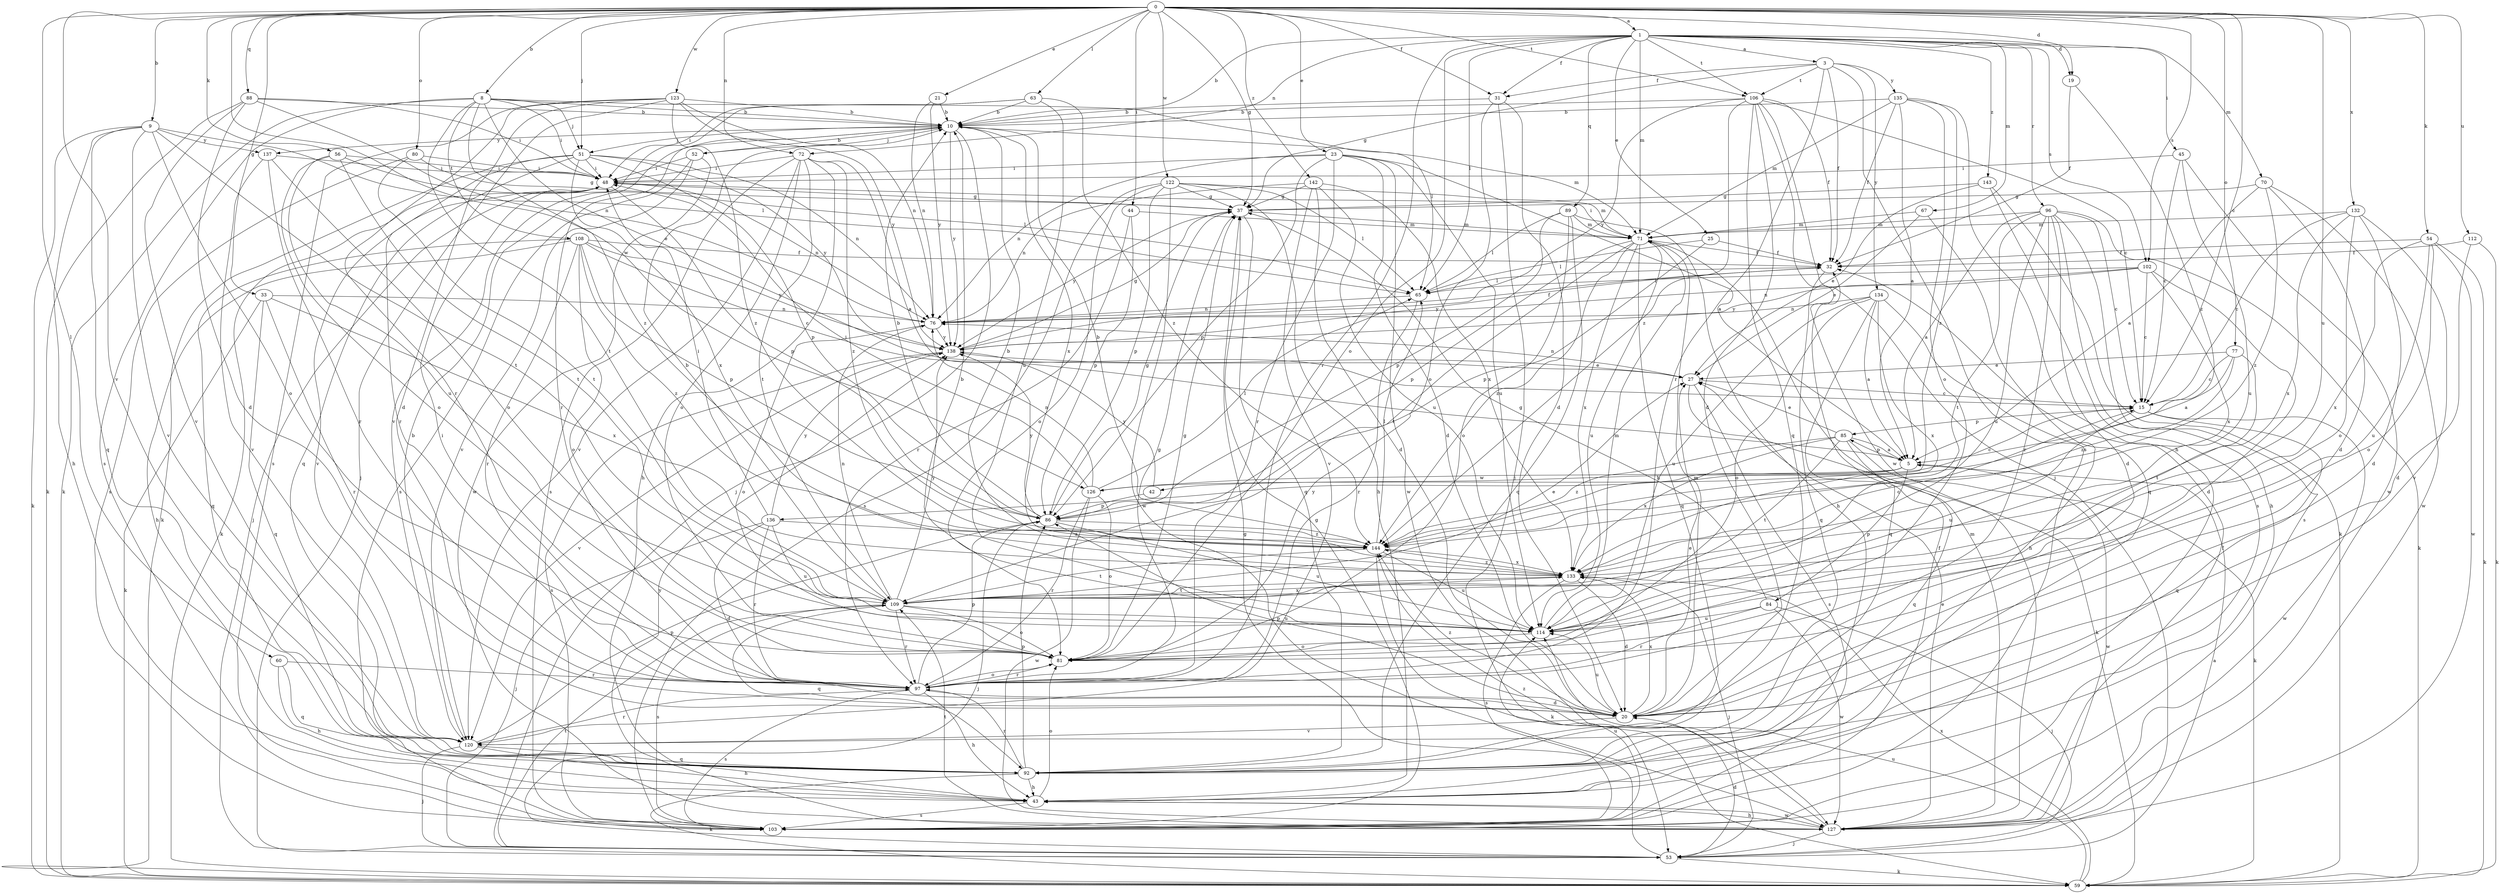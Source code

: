 strict digraph  {
0;
1;
3;
5;
8;
9;
10;
15;
19;
20;
21;
23;
25;
27;
31;
32;
33;
37;
42;
43;
44;
45;
48;
51;
52;
53;
54;
56;
59;
60;
63;
65;
67;
70;
71;
72;
76;
77;
80;
81;
84;
85;
86;
88;
89;
92;
96;
97;
102;
103;
106;
108;
109;
112;
114;
120;
122;
123;
126;
127;
132;
133;
134;
135;
136;
137;
138;
142;
143;
144;
0 -> 1  [label=a];
0 -> 8  [label=b];
0 -> 9  [label=b];
0 -> 15  [label=c];
0 -> 19  [label=d];
0 -> 21  [label=e];
0 -> 23  [label=e];
0 -> 31  [label=f];
0 -> 33  [label=g];
0 -> 37  [label=g];
0 -> 44  [label=i];
0 -> 51  [label=j];
0 -> 54  [label=k];
0 -> 56  [label=k];
0 -> 60  [label=l];
0 -> 63  [label=l];
0 -> 72  [label=n];
0 -> 77  [label=o];
0 -> 80  [label=o];
0 -> 88  [label=q];
0 -> 102  [label=s];
0 -> 106  [label=t];
0 -> 112  [label=u];
0 -> 114  [label=u];
0 -> 120  [label=v];
0 -> 122  [label=w];
0 -> 123  [label=w];
0 -> 126  [label=w];
0 -> 132  [label=x];
0 -> 142  [label=z];
1 -> 3  [label=a];
1 -> 10  [label=b];
1 -> 19  [label=d];
1 -> 25  [label=e];
1 -> 31  [label=f];
1 -> 45  [label=i];
1 -> 65  [label=l];
1 -> 67  [label=m];
1 -> 70  [label=m];
1 -> 71  [label=m];
1 -> 72  [label=n];
1 -> 81  [label=o];
1 -> 89  [label=q];
1 -> 96  [label=r];
1 -> 97  [label=r];
1 -> 102  [label=s];
1 -> 106  [label=t];
1 -> 143  [label=z];
3 -> 31  [label=f];
3 -> 32  [label=f];
3 -> 37  [label=g];
3 -> 97  [label=r];
3 -> 103  [label=s];
3 -> 106  [label=t];
3 -> 134  [label=y];
3 -> 135  [label=y];
5 -> 42  [label=h];
5 -> 84  [label=p];
5 -> 85  [label=p];
5 -> 126  [label=w];
5 -> 127  [label=w];
5 -> 136  [label=y];
8 -> 10  [label=b];
8 -> 27  [label=e];
8 -> 48  [label=i];
8 -> 51  [label=j];
8 -> 59  [label=k];
8 -> 65  [label=l];
8 -> 103  [label=s];
8 -> 108  [label=t];
8 -> 109  [label=t];
8 -> 144  [label=z];
9 -> 43  [label=h];
9 -> 59  [label=k];
9 -> 65  [label=l];
9 -> 81  [label=o];
9 -> 92  [label=q];
9 -> 109  [label=t];
9 -> 120  [label=v];
9 -> 137  [label=y];
10 -> 51  [label=j];
10 -> 52  [label=j];
10 -> 53  [label=j];
10 -> 71  [label=m];
10 -> 97  [label=r];
10 -> 133  [label=x];
10 -> 137  [label=y];
10 -> 138  [label=y];
15 -> 85  [label=p];
15 -> 92  [label=q];
15 -> 114  [label=u];
15 -> 127  [label=w];
19 -> 32  [label=f];
19 -> 144  [label=z];
20 -> 27  [label=e];
20 -> 71  [label=m];
20 -> 86  [label=p];
20 -> 114  [label=u];
20 -> 120  [label=v];
20 -> 133  [label=x];
20 -> 144  [label=z];
21 -> 10  [label=b];
21 -> 76  [label=n];
21 -> 138  [label=y];
23 -> 5  [label=a];
23 -> 20  [label=d];
23 -> 48  [label=i];
23 -> 76  [label=n];
23 -> 86  [label=p];
23 -> 97  [label=r];
23 -> 114  [label=u];
23 -> 127  [label=w];
25 -> 32  [label=f];
25 -> 65  [label=l];
25 -> 86  [label=p];
27 -> 15  [label=c];
27 -> 59  [label=k];
27 -> 76  [label=n];
27 -> 103  [label=s];
31 -> 10  [label=b];
31 -> 20  [label=d];
31 -> 53  [label=j];
31 -> 81  [label=o];
32 -> 65  [label=l];
32 -> 92  [label=q];
32 -> 138  [label=y];
33 -> 59  [label=k];
33 -> 76  [label=n];
33 -> 92  [label=q];
33 -> 97  [label=r];
33 -> 133  [label=x];
37 -> 71  [label=m];
37 -> 92  [label=q];
37 -> 138  [label=y];
42 -> 86  [label=p];
42 -> 138  [label=y];
43 -> 81  [label=o];
43 -> 103  [label=s];
43 -> 127  [label=w];
44 -> 71  [label=m];
44 -> 86  [label=p];
44 -> 97  [label=r];
45 -> 15  [label=c];
45 -> 48  [label=i];
45 -> 114  [label=u];
45 -> 127  [label=w];
48 -> 37  [label=g];
48 -> 53  [label=j];
48 -> 59  [label=k];
48 -> 76  [label=n];
48 -> 86  [label=p];
48 -> 120  [label=v];
51 -> 48  [label=i];
51 -> 59  [label=k];
51 -> 76  [label=n];
51 -> 86  [label=p];
51 -> 92  [label=q];
51 -> 97  [label=r];
51 -> 133  [label=x];
51 -> 138  [label=y];
52 -> 10  [label=b];
52 -> 48  [label=i];
52 -> 103  [label=s];
52 -> 120  [label=v];
52 -> 127  [label=w];
53 -> 5  [label=a];
53 -> 20  [label=d];
53 -> 37  [label=g];
53 -> 59  [label=k];
53 -> 109  [label=t];
54 -> 32  [label=f];
54 -> 59  [label=k];
54 -> 81  [label=o];
54 -> 114  [label=u];
54 -> 127  [label=w];
54 -> 133  [label=x];
56 -> 48  [label=i];
56 -> 65  [label=l];
56 -> 81  [label=o];
56 -> 109  [label=t];
56 -> 114  [label=u];
59 -> 114  [label=u];
59 -> 133  [label=x];
60 -> 43  [label=h];
60 -> 92  [label=q];
60 -> 97  [label=r];
63 -> 10  [label=b];
63 -> 48  [label=i];
63 -> 114  [label=u];
63 -> 120  [label=v];
63 -> 144  [label=z];
65 -> 76  [label=n];
65 -> 97  [label=r];
67 -> 27  [label=e];
67 -> 71  [label=m];
67 -> 92  [label=q];
70 -> 5  [label=a];
70 -> 20  [label=d];
70 -> 37  [label=g];
70 -> 127  [label=w];
70 -> 144  [label=z];
71 -> 32  [label=f];
71 -> 48  [label=i];
71 -> 86  [label=p];
71 -> 92  [label=q];
71 -> 109  [label=t];
71 -> 114  [label=u];
71 -> 133  [label=x];
71 -> 144  [label=z];
72 -> 5  [label=a];
72 -> 43  [label=h];
72 -> 48  [label=i];
72 -> 81  [label=o];
72 -> 103  [label=s];
72 -> 109  [label=t];
72 -> 120  [label=v];
72 -> 144  [label=z];
76 -> 32  [label=f];
76 -> 81  [label=o];
76 -> 138  [label=y];
77 -> 5  [label=a];
77 -> 15  [label=c];
77 -> 27  [label=e];
77 -> 109  [label=t];
77 -> 144  [label=z];
80 -> 37  [label=g];
80 -> 48  [label=i];
80 -> 103  [label=s];
80 -> 109  [label=t];
81 -> 37  [label=g];
81 -> 97  [label=r];
84 -> 37  [label=g];
84 -> 53  [label=j];
84 -> 97  [label=r];
84 -> 114  [label=u];
84 -> 127  [label=w];
85 -> 5  [label=a];
85 -> 27  [label=e];
85 -> 59  [label=k];
85 -> 92  [label=q];
85 -> 109  [label=t];
85 -> 133  [label=x];
85 -> 144  [label=z];
86 -> 10  [label=b];
86 -> 37  [label=g];
86 -> 53  [label=j];
86 -> 114  [label=u];
86 -> 138  [label=y];
86 -> 144  [label=z];
88 -> 10  [label=b];
88 -> 20  [label=d];
88 -> 48  [label=i];
88 -> 59  [label=k];
88 -> 76  [label=n];
88 -> 120  [label=v];
89 -> 43  [label=h];
89 -> 65  [label=l];
89 -> 71  [label=m];
89 -> 81  [label=o];
89 -> 86  [label=p];
89 -> 92  [label=q];
92 -> 43  [label=h];
92 -> 59  [label=k];
92 -> 86  [label=p];
92 -> 97  [label=r];
96 -> 5  [label=a];
96 -> 15  [label=c];
96 -> 20  [label=d];
96 -> 43  [label=h];
96 -> 59  [label=k];
96 -> 71  [label=m];
96 -> 97  [label=r];
96 -> 103  [label=s];
96 -> 109  [label=t];
96 -> 114  [label=u];
97 -> 20  [label=d];
97 -> 37  [label=g];
97 -> 43  [label=h];
97 -> 48  [label=i];
97 -> 81  [label=o];
97 -> 86  [label=p];
97 -> 103  [label=s];
102 -> 15  [label=c];
102 -> 20  [label=d];
102 -> 65  [label=l];
102 -> 76  [label=n];
102 -> 133  [label=x];
102 -> 138  [label=y];
103 -> 32  [label=f];
103 -> 37  [label=g];
103 -> 114  [label=u];
106 -> 10  [label=b];
106 -> 15  [label=c];
106 -> 20  [label=d];
106 -> 32  [label=f];
106 -> 53  [label=j];
106 -> 92  [label=q];
106 -> 127  [label=w];
106 -> 138  [label=y];
106 -> 144  [label=z];
108 -> 15  [label=c];
108 -> 32  [label=f];
108 -> 43  [label=h];
108 -> 81  [label=o];
108 -> 86  [label=p];
108 -> 92  [label=q];
108 -> 97  [label=r];
108 -> 138  [label=y];
108 -> 144  [label=z];
109 -> 10  [label=b];
109 -> 27  [label=e];
109 -> 76  [label=n];
109 -> 81  [label=o];
109 -> 92  [label=q];
109 -> 97  [label=r];
109 -> 103  [label=s];
109 -> 114  [label=u];
109 -> 133  [label=x];
109 -> 138  [label=y];
112 -> 20  [label=d];
112 -> 32  [label=f];
112 -> 59  [label=k];
114 -> 10  [label=b];
114 -> 71  [label=m];
114 -> 81  [label=o];
120 -> 10  [label=b];
120 -> 43  [label=h];
120 -> 53  [label=j];
120 -> 86  [label=p];
120 -> 92  [label=q];
120 -> 97  [label=r];
122 -> 37  [label=g];
122 -> 43  [label=h];
122 -> 65  [label=l];
122 -> 71  [label=m];
122 -> 81  [label=o];
122 -> 86  [label=p];
122 -> 103  [label=s];
122 -> 127  [label=w];
123 -> 10  [label=b];
123 -> 20  [label=d];
123 -> 53  [label=j];
123 -> 76  [label=n];
123 -> 97  [label=r];
123 -> 103  [label=s];
123 -> 138  [label=y];
123 -> 144  [label=z];
126 -> 15  [label=c];
126 -> 48  [label=i];
126 -> 65  [label=l];
126 -> 76  [label=n];
126 -> 81  [label=o];
126 -> 97  [label=r];
126 -> 127  [label=w];
127 -> 27  [label=e];
127 -> 32  [label=f];
127 -> 43  [label=h];
127 -> 53  [label=j];
127 -> 71  [label=m];
127 -> 109  [label=t];
127 -> 138  [label=y];
127 -> 144  [label=z];
132 -> 15  [label=c];
132 -> 20  [label=d];
132 -> 71  [label=m];
132 -> 81  [label=o];
132 -> 120  [label=v];
132 -> 133  [label=x];
133 -> 10  [label=b];
133 -> 15  [label=c];
133 -> 20  [label=d];
133 -> 53  [label=j];
133 -> 103  [label=s];
133 -> 109  [label=t];
133 -> 144  [label=z];
134 -> 5  [label=a];
134 -> 43  [label=h];
134 -> 76  [label=n];
134 -> 81  [label=o];
134 -> 92  [label=q];
134 -> 114  [label=u];
134 -> 133  [label=x];
135 -> 5  [label=a];
135 -> 10  [label=b];
135 -> 32  [label=f];
135 -> 43  [label=h];
135 -> 71  [label=m];
135 -> 81  [label=o];
135 -> 144  [label=z];
136 -> 20  [label=d];
136 -> 48  [label=i];
136 -> 53  [label=j];
136 -> 97  [label=r];
136 -> 114  [label=u];
136 -> 138  [label=y];
136 -> 144  [label=z];
137 -> 48  [label=i];
137 -> 81  [label=o];
137 -> 97  [label=r];
137 -> 120  [label=v];
138 -> 27  [label=e];
138 -> 37  [label=g];
138 -> 103  [label=s];
138 -> 120  [label=v];
142 -> 20  [label=d];
142 -> 37  [label=g];
142 -> 76  [label=n];
142 -> 114  [label=u];
142 -> 120  [label=v];
142 -> 133  [label=x];
143 -> 27  [label=e];
143 -> 37  [label=g];
143 -> 59  [label=k];
143 -> 103  [label=s];
144 -> 10  [label=b];
144 -> 59  [label=k];
144 -> 65  [label=l];
144 -> 109  [label=t];
144 -> 114  [label=u];
144 -> 133  [label=x];
}
